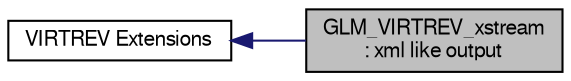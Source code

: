 digraph "GLM_VIRTREV_xstream: xml like output"
{
  edge [fontname="FreeSans",fontsize="10",labelfontname="FreeSans",labelfontsize="10"];
  node [fontname="FreeSans",fontsize="10",shape=record];
  rankdir=LR;
  Node0 [label="GLM_VIRTREV_xstream\l: xml like output",height=0.2,width=0.4,color="black", fillcolor="grey75", style="filled" fontcolor="black"];
  Node1 [label="VIRTREV Extensions",height=0.2,width=0.4,color="black", fillcolor="white", style="filled",URL="$d4/d8d/group__virtrev.html",tooltip="Extensions develop and maintain by Mathieu [matrem] Roumillac (http://www.opengl.org/discussion_board..."];
  Node1->Node0 [shape=plaintext, color="midnightblue", dir="back", style="solid"];
}

